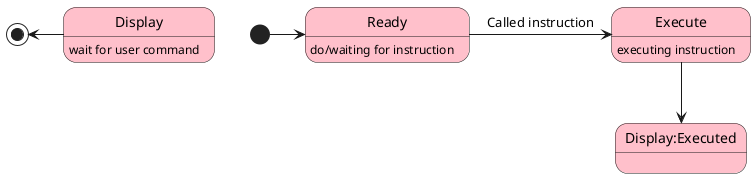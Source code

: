 @startuml
skinparam Shadowing false
skinparam state{
    BackgroundColor pink 
}
[*]-> Ready
Ready:do/waiting for instruction
Ready->Execute:Called instruction
Execute:executing instruction
Execute-->Display:Executed
Display:wait for user command
Display -left-> [*]
@enduml